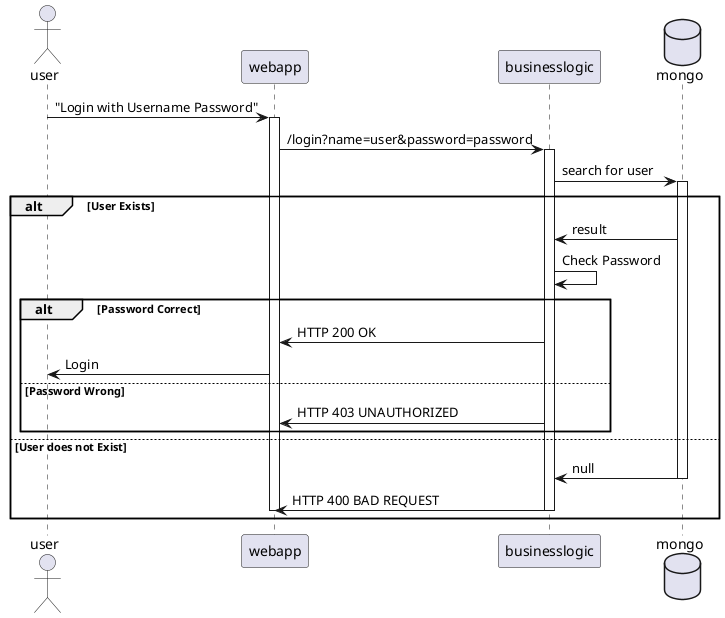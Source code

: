 @startuml Laufzeit_login
actor user
participant webapp
participant businesslogic
database mongo

user -> webapp : "Login with Username Password"
activate webapp
webapp -> businesslogic : /login?name=user&password=password
activate businesslogic
businesslogic -> mongo : search for user
activate mongo
alt User Exists
    mongo -> businesslogic : result
    businesslogic -> businesslogic : Check Password
    alt Password Correct
    businesslogic -> webapp : HTTP 200 OK
    user <- webapp : Login
    else Password Wrong
    businesslogic -> webapp : HTTP 403 UNAUTHORIZED
    end
else User does not Exist
    mongo -> businesslogic : null
deactivate mongo
    businesslogic -> webapp : HTTP 400 BAD REQUEST
deactivate businesslogic
deactivate webapp
end
@enduml